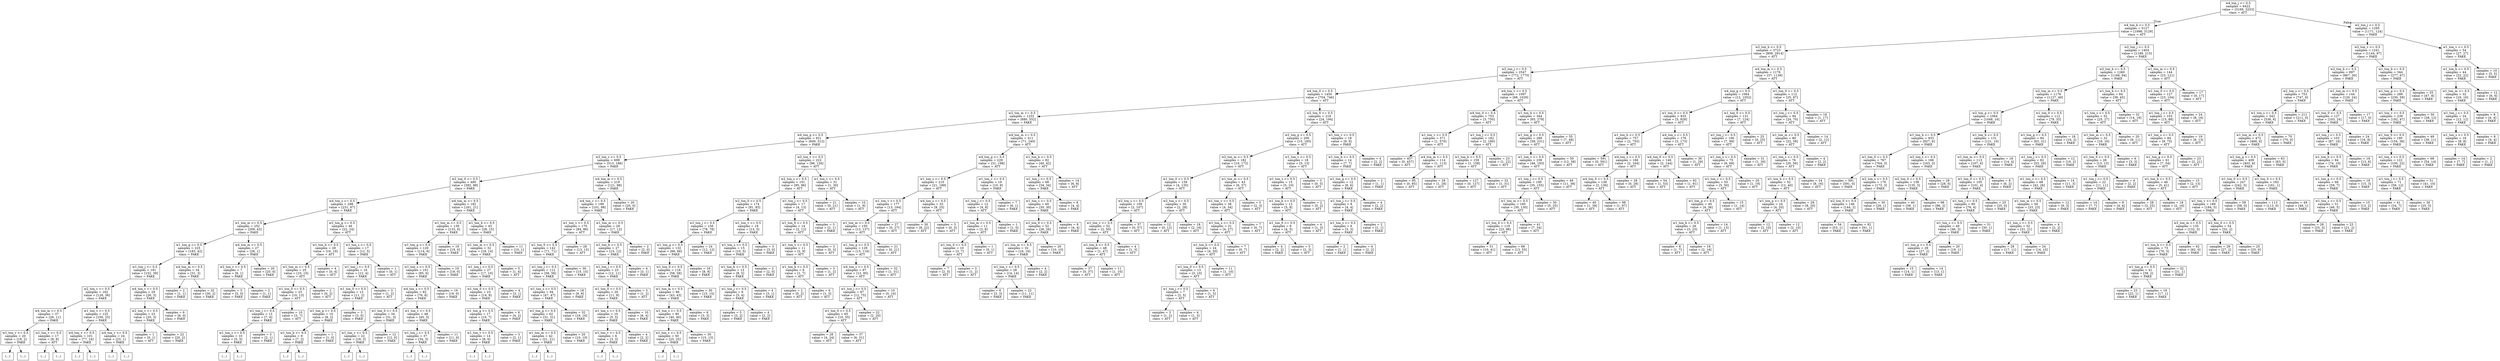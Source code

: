 digraph Tree {
node [shape=box];
0 [label="w4_ton_j <= 0.5\nsamples = 6422\nvalue = [3169, 3253]\nclass = ATT"];
1 [label="w4_ton_b <= 0.5\nsamples = 5127\nvalue = [1998, 3129]\nclass = ATT"];
0 -> 1  [headlabel="True", labelangle=45, labeldistance="2.5"];
2 [label="w2_ton_b <= 0.5\nsamples = 3723\nvalue = [809, 2914]\nclass = ATT"];
1 -> 2;
3 [label="w2_ton_j <= 0.5\nsamples = 2547\nvalue = [772, 1775]\nclass = ATT"];
2 -> 3;
4 [label="w4_ton_0 <= 0.5\nsamples = 1450\nvalue = [704, 746]\nclass = ATT"];
3 -> 4;
5 [label="w2_ton_m <= 0.5\nsamples = 1232\nvalue = [680, 552]\nclass = FAKE"];
4 -> 5;
6 [label="w4_ton_g <= 0.5\nsamples = 921\nvalue = [609, 312]\nclass = FAKE"];
5 -> 6;
7 [label="w2_ton_s <= 0.5\nsamples = 699\nvalue = [513, 186]\nclass = FAKE"];
6 -> 7;
8 [label="w2_ton_0 <= 0.5\nsamples = 480\nvalue = [392, 88]\nclass = FAKE"];
7 -> 8;
9 [label="w4_ton_s <= 0.5\nsamples = 298\nvalue = [231, 67]\nclass = FAKE"];
8 -> 9;
10 [label="w1_ton_m <= 0.5\nsamples = 252\nvalue = [209, 43]\nclass = FAKE"];
9 -> 10;
11 [label="w1_ton_g <= 0.5\nsamples = 225\nvalue = [183, 42]\nclass = FAKE"];
10 -> 11;
12 [label="w1_ton_j <= 0.5\nsamples = 191\nvalue = [152, 39]\nclass = FAKE"];
11 -> 12;
13 [label="w2_ton_v <= 0.5\nsamples = 162\nvalue = [126, 36]\nclass = FAKE"];
12 -> 13;
14 [label="w4_ton_m <= 0.5\nsamples = 37\nvalue = [26, 11]\nclass = FAKE"];
13 -> 14;
15 [label="w1_ton_v <= 0.5\nsamples = 20\nvalue = [18, 2]\nclass = FAKE"];
14 -> 15;
16 [label="(...)"];
15 -> 16;
17 [label="(...)"];
15 -> 17;
18 [label="w1_ton_v <= 0.5\nsamples = 17\nvalue = [8, 9]\nclass = ATT"];
14 -> 18;
19 [label="(...)"];
18 -> 19;
22 [label="(...)"];
18 -> 22;
23 [label="w1_ton_v <= 0.5\nsamples = 125\nvalue = [100, 25]\nclass = FAKE"];
13 -> 23;
24 [label="w4_ton_v <= 0.5\nsamples = 101\nvalue = [77, 24]\nclass = FAKE"];
23 -> 24;
25 [label="(...)"];
24 -> 25;
30 [label="(...)"];
24 -> 30;
35 [label="w4_ton_v <= 0.5\nsamples = 24\nvalue = [23, 1]\nclass = FAKE"];
23 -> 35;
36 [label="(...)"];
35 -> 36;
37 [label="(...)"];
35 -> 37;
38 [label="w4_ton_v <= 0.5\nsamples = 29\nvalue = [26, 3]\nclass = FAKE"];
12 -> 38;
39 [label="w2_ton_v <= 0.5\nsamples = 23\nvalue = [20, 3]\nclass = FAKE"];
38 -> 39;
40 [label="samples = 1\nvalue = [0, 1]\nclass = ATT"];
39 -> 40;
41 [label="samples = 22\nvalue = [20, 2]\nclass = FAKE"];
39 -> 41;
42 [label="samples = 6\nvalue = [6, 0]\nclass = FAKE"];
38 -> 42;
43 [label="w4_ton_m <= 0.5\nsamples = 34\nvalue = [31, 3]\nclass = FAKE"];
11 -> 43;
44 [label="samples = 2\nvalue = [1, 1]\nclass = FAKE"];
43 -> 44;
45 [label="samples = 32\nvalue = [30, 2]\nclass = FAKE"];
43 -> 45;
46 [label="w4_ton_m <= 0.5\nsamples = 27\nvalue = [26, 1]\nclass = FAKE"];
10 -> 46;
47 [label="w2_ton_v <= 0.5\nsamples = 7\nvalue = [6, 1]\nclass = FAKE"];
46 -> 47;
48 [label="samples = 5\nvalue = [5, 0]\nclass = FAKE"];
47 -> 48;
49 [label="samples = 2\nvalue = [1, 1]\nclass = FAKE"];
47 -> 49;
50 [label="samples = 20\nvalue = [20, 0]\nclass = FAKE"];
46 -> 50;
51 [label="w2_ton_g <= 0.5\nsamples = 46\nvalue = [22, 24]\nclass = ATT"];
9 -> 51;
52 [label="w1_ton_b <= 0.5\nsamples = 29\nvalue = [10, 19]\nclass = ATT"];
51 -> 52;
53 [label="w1_ton_m <= 0.5\nsamples = 25\nvalue = [10, 15]\nclass = ATT"];
52 -> 53;
54 [label="w1_ton_0 <= 0.5\nsamples = 23\nvalue = [10, 13]\nclass = ATT"];
53 -> 54;
55 [label="w1_ton_j <= 0.5\nsamples = 13\nvalue = [7, 6]\nclass = FAKE"];
54 -> 55;
56 [label="w1_ton_s <= 0.5\nsamples = 10\nvalue = [5, 5]\nclass = FAKE"];
55 -> 56;
57 [label="(...)"];
56 -> 57;
60 [label="(...)"];
56 -> 60;
61 [label="samples = 3\nvalue = [2, 1]\nclass = FAKE"];
55 -> 61;
62 [label="samples = 10\nvalue = [3, 7]\nclass = ATT"];
54 -> 62;
63 [label="samples = 2\nvalue = [0, 2]\nclass = ATT"];
53 -> 63;
64 [label="samples = 4\nvalue = [0, 4]\nclass = ATT"];
52 -> 64;
65 [label="w1_ton_s <= 0.5\nsamples = 17\nvalue = [12, 5]\nclass = FAKE"];
51 -> 65;
66 [label="w1_ton_j <= 0.5\nsamples = 16\nvalue = [12, 4]\nclass = FAKE"];
65 -> 66;
67 [label="w1_ton_0 <= 0.5\nsamples = 13\nvalue = [11, 2]\nclass = FAKE"];
66 -> 67;
68 [label="w1_ton_g <= 0.5\nsamples = 10\nvalue = [8, 2]\nclass = FAKE"];
67 -> 68;
69 [label="w1_ton_b <= 0.5\nsamples = 9\nvalue = [7, 2]\nclass = FAKE"];
68 -> 69;
70 [label="(...)"];
69 -> 70;
71 [label="(...)"];
69 -> 71;
72 [label="samples = 1\nvalue = [1, 0]\nclass = FAKE"];
68 -> 72;
73 [label="samples = 3\nvalue = [3, 0]\nclass = FAKE"];
67 -> 73;
74 [label="samples = 3\nvalue = [1, 2]\nclass = ATT"];
66 -> 74;
75 [label="samples = 1\nvalue = [0, 1]\nclass = ATT"];
65 -> 75;
76 [label="w4_ton_m <= 0.5\nsamples = 182\nvalue = [161, 21]\nclass = FAKE"];
8 -> 76;
77 [label="w1_ton_m <= 0.5\nsamples = 139\nvalue = [133, 6]\nclass = FAKE"];
76 -> 77;
78 [label="w1_ton_g <= 0.5\nsamples = 120\nvalue = [114, 6]\nclass = FAKE"];
77 -> 78;
79 [label="w1_ton_s <= 0.5\nsamples = 101\nvalue = [95, 6]\nclass = FAKE"];
78 -> 79;
80 [label="w4_ton_s <= 0.5\nsamples = 82\nvalue = [76, 6]\nclass = FAKE"];
79 -> 80;
81 [label="w1_ton_0 <= 0.5\nsamples = 34\nvalue = [31, 3]\nclass = FAKE"];
80 -> 81;
82 [label="w1_ton_v <= 0.5\nsamples = 22\nvalue = [19, 3]\nclass = FAKE"];
81 -> 82;
83 [label="(...)"];
82 -> 83;
86 [label="(...)"];
82 -> 86;
87 [label="samples = 12\nvalue = [12, 0]\nclass = FAKE"];
81 -> 87;
88 [label="w1_ton_v <= 0.5\nsamples = 48\nvalue = [45, 3]\nclass = FAKE"];
80 -> 88;
89 [label="w1_ton_j <= 0.5\nsamples = 37\nvalue = [34, 3]\nclass = FAKE"];
88 -> 89;
90 [label="(...)"];
89 -> 90;
93 [label="(...)"];
89 -> 93;
94 [label="samples = 11\nvalue = [11, 0]\nclass = FAKE"];
88 -> 94;
95 [label="samples = 19\nvalue = [19, 0]\nclass = FAKE"];
79 -> 95;
96 [label="samples = 19\nvalue = [19, 0]\nclass = FAKE"];
78 -> 96;
97 [label="samples = 19\nvalue = [19, 0]\nclass = FAKE"];
77 -> 97;
98 [label="w1_ton_b <= 0.5\nsamples = 43\nvalue = [28, 15]\nclass = FAKE"];
76 -> 98;
99 [label="w1_ton_m <= 0.5\nsamples = 32\nvalue = [18, 14]\nclass = FAKE"];
98 -> 99;
100 [label="w1_ton_j <= 0.5\nsamples = 27\nvalue = [17, 10]\nclass = FAKE"];
99 -> 100;
101 [label="w1_ton_0 <= 0.5\nsamples = 23\nvalue = [14, 9]\nclass = FAKE"];
100 -> 101;
102 [label="w1_ton_g <= 0.5\nsamples = 17\nvalue = [10, 7]\nclass = FAKE"];
101 -> 102;
103 [label="w1_ton_v <= 0.5\nsamples = 14\nvalue = [8, 6]\nclass = FAKE"];
102 -> 103;
104 [label="(...)"];
103 -> 104;
105 [label="(...)"];
103 -> 105;
106 [label="samples = 3\nvalue = [2, 1]\nclass = FAKE"];
102 -> 106;
107 [label="samples = 6\nvalue = [4, 2]\nclass = FAKE"];
101 -> 107;
108 [label="samples = 4\nvalue = [3, 1]\nclass = FAKE"];
100 -> 108;
109 [label="samples = 5\nvalue = [1, 4]\nclass = ATT"];
99 -> 109;
110 [label="samples = 11\nvalue = [10, 1]\nclass = FAKE"];
98 -> 110;
111 [label="w4_ton_m <= 0.5\nsamples = 219\nvalue = [121, 98]\nclass = FAKE"];
7 -> 111;
112 [label="w4_ton_v <= 0.5\nsamples = 199\nvalue = [101, 98]\nclass = FAKE"];
111 -> 112;
113 [label="w1_ton_v <= 0.5\nsamples = 170\nvalue = [84, 86]\nclass = ATT"];
112 -> 113;
114 [label="w1_ton_0 <= 0.5\nsamples = 142\nvalue = [71, 71]\nclass = FAKE"];
113 -> 114;
115 [label="w1_ton_j <= 0.5\nsamples = 112\nvalue = [56, 56]\nclass = FAKE"];
114 -> 115;
116 [label="w1_ton_s <= 0.5\nsamples = 94\nvalue = [47, 47]\nclass = FAKE"];
115 -> 116;
117 [label="w1_ton_g <= 0.5\nsamples = 62\nvalue = [31, 31]\nclass = FAKE"];
116 -> 117;
118 [label="w1_ton_m <= 0.5\nsamples = 42\nvalue = [21, 21]\nclass = FAKE"];
117 -> 118;
119 [label="(...)"];
118 -> 119;
120 [label="(...)"];
118 -> 120;
121 [label="samples = 20\nvalue = [10, 10]\nclass = FAKE"];
117 -> 121;
122 [label="samples = 32\nvalue = [16, 16]\nclass = FAKE"];
116 -> 122;
123 [label="samples = 18\nvalue = [9, 9]\nclass = FAKE"];
115 -> 123;
124 [label="samples = 30\nvalue = [15, 15]\nclass = FAKE"];
114 -> 124;
125 [label="samples = 28\nvalue = [13, 15]\nclass = ATT"];
113 -> 125;
126 [label="w1_ton_m <= 0.5\nsamples = 29\nvalue = [17, 12]\nclass = FAKE"];
112 -> 126;
127 [label="w1_ton_b <= 0.5\nsamples = 27\nvalue = [15, 12]\nclass = FAKE"];
126 -> 127;
128 [label="w1_ton_j <= 0.5\nsamples = 23\nvalue = [12, 11]\nclass = FAKE"];
127 -> 128;
129 [label="w1_ton_0 <= 0.5\nsamples = 20\nvalue = [11, 9]\nclass = FAKE"];
128 -> 129;
130 [label="w1_ton_s <= 0.5\nsamples = 10\nvalue = [5, 5]\nclass = FAKE"];
129 -> 130;
131 [label="w1_ton_v <= 0.5\nsamples = 6\nvalue = [3, 3]\nclass = FAKE"];
130 -> 131;
132 [label="(...)"];
131 -> 132;
133 [label="(...)"];
131 -> 133;
134 [label="samples = 4\nvalue = [2, 2]\nclass = FAKE"];
130 -> 134;
135 [label="samples = 10\nvalue = [6, 4]\nclass = FAKE"];
129 -> 135;
136 [label="samples = 3\nvalue = [1, 2]\nclass = ATT"];
128 -> 136;
137 [label="samples = 4\nvalue = [3, 1]\nclass = FAKE"];
127 -> 137;
138 [label="samples = 2\nvalue = [2, 0]\nclass = FAKE"];
126 -> 138;
139 [label="samples = 20\nvalue = [20, 0]\nclass = FAKE"];
111 -> 139;
140 [label="w2_ton_v <= 0.5\nsamples = 222\nvalue = [96, 126]\nclass = ATT"];
6 -> 140;
141 [label="w2_ton_s <= 0.5\nsamples = 191\nvalue = [95, 96]\nclass = ATT"];
140 -> 141;
142 [label="w2_ton_0 <= 0.5\nsamples = 174\nvalue = [91, 83]\nclass = FAKE"];
141 -> 142;
143 [label="w1_ton_j <= 0.5\nsamples = 156\nvalue = [78, 78]\nclass = FAKE"];
142 -> 143;
144 [label="w1_ton_g <= 0.5\nsamples = 132\nvalue = [66, 66]\nclass = FAKE"];
143 -> 144;
145 [label="w1_ton_0 <= 0.5\nsamples = 116\nvalue = [58, 58]\nclass = FAKE"];
144 -> 145;
146 [label="w1_ton_m <= 0.5\nsamples = 86\nvalue = [43, 43]\nclass = FAKE"];
145 -> 146;
147 [label="w1_ton_s <= 0.5\nsamples = 80\nvalue = [40, 40]\nclass = FAKE"];
146 -> 147;
148 [label="w1_ton_v <= 0.5\nsamples = 50\nvalue = [25, 25]\nclass = FAKE"];
147 -> 148;
149 [label="(...)"];
148 -> 149;
150 [label="(...)"];
148 -> 150;
151 [label="samples = 30\nvalue = [15, 15]\nclass = FAKE"];
147 -> 151;
152 [label="samples = 6\nvalue = [3, 3]\nclass = FAKE"];
146 -> 152;
153 [label="samples = 30\nvalue = [15, 15]\nclass = FAKE"];
145 -> 153;
154 [label="samples = 16\nvalue = [8, 8]\nclass = FAKE"];
144 -> 154;
155 [label="samples = 24\nvalue = [12, 12]\nclass = FAKE"];
143 -> 155;
156 [label="w1_ton_v <= 0.5\nsamples = 18\nvalue = [13, 5]\nclass = FAKE"];
142 -> 156;
157 [label="w1_ton_s <= 0.5\nsamples = 15\nvalue = [10, 5]\nclass = FAKE"];
156 -> 157;
158 [label="w1_ton_b <= 0.5\nsamples = 13\nvalue = [8, 5]\nclass = FAKE"];
157 -> 158;
159 [label="w1_ton_j <= 0.5\nsamples = 9\nvalue = [5, 4]\nclass = FAKE"];
158 -> 159;
160 [label="samples = 5\nvalue = [3, 2]\nclass = FAKE"];
159 -> 160;
161 [label="samples = 4\nvalue = [2, 2]\nclass = FAKE"];
159 -> 161;
162 [label="samples = 4\nvalue = [3, 1]\nclass = FAKE"];
158 -> 162;
163 [label="samples = 2\nvalue = [2, 0]\nclass = FAKE"];
157 -> 163;
164 [label="samples = 3\nvalue = [3, 0]\nclass = FAKE"];
156 -> 164;
165 [label="w1_ton_j <= 0.5\nsamples = 17\nvalue = [4, 13]\nclass = ATT"];
141 -> 165;
166 [label="w1_ton_0 <= 0.5\nsamples = 14\nvalue = [2, 12]\nclass = ATT"];
165 -> 166;
167 [label="w1_ton_v <= 0.5\nsamples = 11\nvalue = [2, 9]\nclass = ATT"];
166 -> 167;
168 [label="w1_ton_b <= 0.5\nsamples = 8\nvalue = [1, 7]\nclass = ATT"];
167 -> 168;
169 [label="samples = 2\nvalue = [0, 2]\nclass = ATT"];
168 -> 169;
170 [label="samples = 6\nvalue = [1, 5]\nclass = ATT"];
168 -> 170;
171 [label="samples = 3\nvalue = [1, 2]\nclass = ATT"];
167 -> 171;
172 [label="samples = 3\nvalue = [0, 3]\nclass = ATT"];
166 -> 172;
173 [label="samples = 3\nvalue = [2, 1]\nclass = FAKE"];
165 -> 173;
174 [label="w1_ton_v <= 0.5\nsamples = 31\nvalue = [1, 30]\nclass = ATT"];
140 -> 174;
175 [label="samples = 21\nvalue = [0, 21]\nclass = ATT"];
174 -> 175;
176 [label="samples = 10\nvalue = [1, 9]\nclass = ATT"];
174 -> 176;
177 [label="w4_ton_m <= 0.5\nsamples = 311\nvalue = [71, 240]\nclass = ATT"];
5 -> 177;
178 [label="w4_ton_g <= 0.5\nsamples = 229\nvalue = [31, 198]\nclass = ATT"];
177 -> 178;
179 [label="w1_ton_s <= 0.5\nsamples = 210\nvalue = [21, 189]\nclass = ATT"];
178 -> 179;
180 [label="w1_ton_v <= 0.5\nsamples = 177\nvalue = [13, 164]\nclass = ATT"];
179 -> 180;
181 [label="w1_ton_m <= 0.5\nsamples = 150\nvalue = [13, 137]\nclass = ATT"];
180 -> 181;
182 [label="w1_ton_g <= 0.5\nsamples = 129\nvalue = [13, 116]\nclass = ATT"];
181 -> 182;
183 [label="w4_ton_s <= 0.5\nsamples = 97\nvalue = [12, 85]\nclass = ATT"];
182 -> 183;
184 [label="w1_ton_j <= 0.5\nsamples = 87\nvalue = [12, 75]\nclass = ATT"];
183 -> 184;
185 [label="w1_ton_0 <= 0.5\nsamples = 65\nvalue = [10, 55]\nclass = ATT"];
184 -> 185;
186 [label="samples = 28\nvalue = [4, 24]\nclass = ATT"];
185 -> 186;
187 [label="samples = 37\nvalue = [6, 31]\nclass = ATT"];
185 -> 187;
188 [label="samples = 22\nvalue = [2, 20]\nclass = ATT"];
184 -> 188;
189 [label="samples = 10\nvalue = [0, 10]\nclass = ATT"];
183 -> 189;
190 [label="samples = 32\nvalue = [1, 31]\nclass = ATT"];
182 -> 190;
191 [label="samples = 21\nvalue = [0, 21]\nclass = ATT"];
181 -> 191;
192 [label="samples = 27\nvalue = [0, 27]\nclass = ATT"];
180 -> 192;
193 [label="w4_ton_s <= 0.5\nsamples = 33\nvalue = [8, 25]\nclass = ATT"];
179 -> 193;
194 [label="samples = 30\nvalue = [8, 22]\nclass = ATT"];
193 -> 194;
195 [label="samples = 3\nvalue = [0, 3]\nclass = ATT"];
193 -> 195;
196 [label="w1_ton_v <= 0.5\nsamples = 19\nvalue = [10, 9]\nclass = FAKE"];
178 -> 196;
197 [label="w1_ton_j <= 0.5\nsamples = 12\nvalue = [4, 8]\nclass = ATT"];
196 -> 197;
198 [label="w1_ton_m <= 0.5\nsamples = 11\nvalue = [3, 8]\nclass = ATT"];
197 -> 198;
199 [label="w1_ton_0 <= 0.5\nsamples = 10\nvalue = [3, 7]\nclass = ATT"];
198 -> 199;
200 [label="samples = 7\nvalue = [2, 5]\nclass = ATT"];
199 -> 200;
201 [label="samples = 3\nvalue = [1, 2]\nclass = ATT"];
199 -> 201;
202 [label="samples = 1\nvalue = [0, 1]\nclass = ATT"];
198 -> 202;
203 [label="samples = 1\nvalue = [1, 0]\nclass = FAKE"];
197 -> 203;
204 [label="samples = 7\nvalue = [6, 1]\nclass = FAKE"];
196 -> 204;
205 [label="w1_ton_b <= 0.5\nsamples = 82\nvalue = [40, 42]\nclass = ATT"];
177 -> 205;
206 [label="w1_ton_j <= 0.5\nsamples = 68\nvalue = [34, 34]\nclass = FAKE"];
205 -> 206;
207 [label="w1_ton_s <= 0.5\nsamples = 60\nvalue = [30, 30]\nclass = FAKE"];
206 -> 207;
208 [label="w1_ton_0 <= 0.5\nsamples = 52\nvalue = [26, 26]\nclass = FAKE"];
207 -> 208;
209 [label="w1_ton_m <= 0.5\nsamples = 32\nvalue = [16, 16]\nclass = FAKE"];
208 -> 209;
210 [label="w1_ton_v <= 0.5\nsamples = 28\nvalue = [14, 14]\nclass = FAKE"];
209 -> 210;
211 [label="samples = 6\nvalue = [3, 3]\nclass = FAKE"];
210 -> 211;
212 [label="samples = 22\nvalue = [11, 11]\nclass = FAKE"];
210 -> 212;
213 [label="samples = 4\nvalue = [2, 2]\nclass = FAKE"];
209 -> 213;
214 [label="samples = 20\nvalue = [10, 10]\nclass = FAKE"];
208 -> 214;
215 [label="samples = 8\nvalue = [4, 4]\nclass = FAKE"];
207 -> 215;
216 [label="samples = 8\nvalue = [4, 4]\nclass = FAKE"];
206 -> 216;
217 [label="samples = 14\nvalue = [6, 8]\nclass = ATT"];
205 -> 217;
218 [label="w2_ton_0 <= 0.5\nsamples = 218\nvalue = [24, 194]\nclass = ATT"];
4 -> 218;
219 [label="w2_ton_g <= 0.5\nsamples = 200\nvalue = [15, 185]\nclass = ATT"];
218 -> 219;
220 [label="w2_ton_m <= 0.5\nsamples = 182\nvalue = [10, 172]\nclass = ATT"];
219 -> 220;
221 [label="w1_ton_0 <= 0.5\nsamples = 139\nvalue = [4, 135]\nclass = ATT"];
220 -> 221;
222 [label="w2_ton_s <= 0.5\nsamples = 109\nvalue = [2, 107]\nclass = ATT"];
221 -> 222;
223 [label="w1_ton_v <= 0.5\nsamples = 52\nvalue = [2, 50]\nclass = ATT"];
222 -> 223;
224 [label="w1_ton_b <= 0.5\nsamples = 48\nvalue = [1, 47]\nclass = ATT"];
223 -> 224;
225 [label="samples = 37\nvalue = [0, 37]\nclass = ATT"];
224 -> 225;
226 [label="samples = 11\nvalue = [1, 10]\nclass = ATT"];
224 -> 226;
227 [label="samples = 4\nvalue = [1, 3]\nclass = ATT"];
223 -> 227;
228 [label="samples = 57\nvalue = [0, 57]\nclass = ATT"];
222 -> 228;
229 [label="w2_ton_s <= 0.5\nsamples = 30\nvalue = [2, 28]\nclass = ATT"];
221 -> 229;
230 [label="samples = 12\nvalue = [0, 12]\nclass = ATT"];
229 -> 230;
231 [label="samples = 18\nvalue = [2, 16]\nclass = ATT"];
229 -> 231;
232 [label="w1_ton_m <= 0.5\nsamples = 43\nvalue = [6, 37]\nclass = ATT"];
220 -> 232;
233 [label="w1_ton_v <= 0.5\nsamples = 38\nvalue = [4, 34]\nclass = ATT"];
232 -> 233;
234 [label="w1_ton_s <= 0.5\nsamples = 31\nvalue = [4, 27]\nclass = ATT"];
233 -> 234;
235 [label="w1_ton_b <= 0.5\nsamples = 24\nvalue = [4, 20]\nclass = ATT"];
234 -> 235;
236 [label="w1_ton_0 <= 0.5\nsamples = 13\nvalue = [3, 10]\nclass = ATT"];
235 -> 236;
237 [label="w1_ton_j <= 0.5\nsamples = 7\nvalue = [2, 5]\nclass = ATT"];
236 -> 237;
238 [label="samples = 3\nvalue = [1, 2]\nclass = ATT"];
237 -> 238;
239 [label="samples = 4\nvalue = [1, 3]\nclass = ATT"];
237 -> 239;
240 [label="samples = 6\nvalue = [1, 5]\nclass = ATT"];
236 -> 240;
241 [label="samples = 11\nvalue = [1, 10]\nclass = ATT"];
235 -> 241;
242 [label="samples = 7\nvalue = [0, 7]\nclass = ATT"];
234 -> 242;
243 [label="samples = 7\nvalue = [0, 7]\nclass = ATT"];
233 -> 243;
244 [label="samples = 5\nvalue = [2, 3]\nclass = ATT"];
232 -> 244;
245 [label="w1_ton_v <= 0.5\nsamples = 18\nvalue = [5, 13]\nclass = ATT"];
219 -> 245;
246 [label="w1_ton_s <= 0.5\nsamples = 15\nvalue = [5, 10]\nclass = ATT"];
245 -> 246;
247 [label="w1_ton_b <= 0.5\nsamples = 13\nvalue = [5, 8]\nclass = ATT"];
246 -> 247;
248 [label="w1_ton_0 <= 0.5\nsamples = 9\nvalue = [4, 5]\nclass = ATT"];
247 -> 248;
249 [label="samples = 4\nvalue = [2, 2]\nclass = FAKE"];
248 -> 249;
250 [label="samples = 5\nvalue = [2, 3]\nclass = ATT"];
248 -> 250;
251 [label="samples = 4\nvalue = [1, 3]\nclass = ATT"];
247 -> 251;
252 [label="samples = 2\nvalue = [0, 2]\nclass = ATT"];
246 -> 252;
253 [label="samples = 3\nvalue = [0, 3]\nclass = ATT"];
245 -> 253;
254 [label="w1_ton_v <= 0.5\nsamples = 18\nvalue = [9, 9]\nclass = FAKE"];
218 -> 254;
255 [label="w1_ton_b <= 0.5\nsamples = 14\nvalue = [7, 7]\nclass = FAKE"];
254 -> 255;
256 [label="w1_ton_g <= 0.5\nsamples = 12\nvalue = [6, 6]\nclass = FAKE"];
255 -> 256;
257 [label="w1_ton_j <= 0.5\nsamples = 8\nvalue = [4, 4]\nclass = FAKE"];
256 -> 257;
258 [label="w1_ton_s <= 0.5\nsamples = 6\nvalue = [3, 3]\nclass = FAKE"];
257 -> 258;
259 [label="samples = 2\nvalue = [1, 1]\nclass = FAKE"];
258 -> 259;
260 [label="samples = 4\nvalue = [2, 2]\nclass = FAKE"];
258 -> 260;
261 [label="samples = 2\nvalue = [1, 1]\nclass = FAKE"];
257 -> 261;
262 [label="samples = 4\nvalue = [2, 2]\nclass = FAKE"];
256 -> 262;
263 [label="samples = 2\nvalue = [1, 1]\nclass = FAKE"];
255 -> 263;
264 [label="samples = 4\nvalue = [2, 2]\nclass = FAKE"];
254 -> 264;
265 [label="w4_ton_v <= 0.5\nsamples = 1097\nvalue = [68, 1029]\nclass = ATT"];
3 -> 265;
266 [label="w4_ton_0 <= 0.5\nsamples = 753\nvalue = [3, 750]\nclass = ATT"];
265 -> 266;
267 [label="w1_ton_v <= 0.5\nsamples = 571\nvalue = [1, 570]\nclass = ATT"];
266 -> 267;
268 [label="samples = 457\nvalue = [0, 457]\nclass = ATT"];
267 -> 268;
269 [label="w4_ton_m <= 0.5\nsamples = 114\nvalue = [1, 113]\nclass = ATT"];
267 -> 269;
270 [label="samples = 85\nvalue = [0, 85]\nclass = ATT"];
269 -> 270;
271 [label="samples = 29\nvalue = [1, 28]\nclass = ATT"];
269 -> 271;
272 [label="w1_ton_j <= 0.5\nsamples = 182\nvalue = [2, 180]\nclass = ATT"];
266 -> 272;
273 [label="w1_ton_b <= 0.5\nsamples = 159\nvalue = [1, 158]\nclass = ATT"];
272 -> 273;
274 [label="samples = 127\nvalue = [0, 127]\nclass = ATT"];
273 -> 274;
275 [label="samples = 32\nvalue = [1, 31]\nclass = ATT"];
273 -> 275;
276 [label="samples = 23\nvalue = [1, 22]\nclass = ATT"];
272 -> 276;
277 [label="w1_ton_b <= 0.5\nsamples = 344\nvalue = [65, 279]\nclass = ATT"];
265 -> 277;
278 [label="w1_ton_g <= 0.5\nsamples = 289\nvalue = [58, 231]\nclass = ATT"];
277 -> 278;
279 [label="w1_ton_v <= 0.5\nsamples = 239\nvalue = [46, 193]\nclass = ATT"];
278 -> 279;
280 [label="w1_ton_j <= 0.5\nsamples = 190\nvalue = [35, 155]\nclass = ATT"];
279 -> 280;
281 [label="w1_ton_m <= 0.5\nsamples = 160\nvalue = [30, 130]\nclass = ATT"];
280 -> 281;
282 [label="w1_ton_0 <= 0.5\nsamples = 119\nvalue = [23, 96]\nclass = ATT"];
281 -> 282;
283 [label="samples = 51\nvalue = [10, 41]\nclass = ATT"];
282 -> 283;
284 [label="samples = 68\nvalue = [13, 55]\nclass = ATT"];
282 -> 284;
285 [label="samples = 41\nvalue = [7, 34]\nclass = ATT"];
281 -> 285;
286 [label="samples = 30\nvalue = [5, 25]\nclass = ATT"];
280 -> 286;
287 [label="samples = 49\nvalue = [11, 38]\nclass = ATT"];
279 -> 287;
288 [label="samples = 50\nvalue = [12, 38]\nclass = ATT"];
278 -> 288;
289 [label="samples = 55\nvalue = [7, 48]\nclass = ATT"];
277 -> 289;
290 [label="w4_ton_m <= 0.5\nsamples = 1176\nvalue = [37, 1139]\nclass = ATT"];
2 -> 290;
291 [label="w4_ton_g <= 0.5\nsamples = 1064\nvalue = [12, 1052]\nclass = ATT"];
290 -> 291;
292 [label="w1_ton_0 <= 0.5\nsamples = 933\nvalue = [5, 928]\nclass = ATT"];
291 -> 292;
293 [label="w1_ton_b <= 0.5\nsamples = 757\nvalue = [2, 755]\nclass = ATT"];
292 -> 293;
294 [label="samples = 591\nvalue = [0, 591]\nclass = ATT"];
293 -> 294;
295 [label="w4_ton_s <= 0.5\nsamples = 166\nvalue = [2, 164]\nclass = ATT"];
293 -> 295;
296 [label="w4_ton_0 <= 0.5\nsamples = 138\nvalue = [2, 136]\nclass = ATT"];
295 -> 296;
297 [label="samples = 40\nvalue = [1, 39]\nclass = ATT"];
296 -> 297;
298 [label="samples = 98\nvalue = [1, 97]\nclass = ATT"];
296 -> 298;
299 [label="samples = 28\nvalue = [0, 28]\nclass = ATT"];
295 -> 299;
300 [label="w4_ton_s <= 0.5\nsamples = 176\nvalue = [3, 173]\nclass = ATT"];
292 -> 300;
301 [label="w4_ton_0 <= 0.5\nsamples = 146\nvalue = [2, 144]\nclass = ATT"];
300 -> 301;
302 [label="samples = 54\nvalue = [1, 53]\nclass = ATT"];
301 -> 302;
303 [label="samples = 92\nvalue = [1, 91]\nclass = ATT"];
301 -> 303;
304 [label="samples = 30\nvalue = [1, 29]\nclass = ATT"];
300 -> 304;
305 [label="w1_ton_0 <= 0.5\nsamples = 131\nvalue = [7, 124]\nclass = ATT"];
291 -> 305;
306 [label="w1_ton_j <= 0.5\nsamples = 106\nvalue = [7, 99]\nclass = ATT"];
305 -> 306;
307 [label="w1_ton_s <= 0.5\nsamples = 75\nvalue = [6, 69]\nclass = ATT"];
306 -> 307;
308 [label="w1_ton_v <= 0.5\nsamples = 55\nvalue = [5, 50]\nclass = ATT"];
307 -> 308;
309 [label="w1_ton_g <= 0.5\nsamples = 40\nvalue = [4, 36]\nclass = ATT"];
308 -> 309;
310 [label="w1_ton_b <= 0.5\nsamples = 26\nvalue = [3, 23]\nclass = ATT"];
309 -> 310;
311 [label="samples = 8\nvalue = [1, 7]\nclass = ATT"];
310 -> 311;
312 [label="samples = 18\nvalue = [2, 16]\nclass = ATT"];
310 -> 312;
313 [label="samples = 14\nvalue = [1, 13]\nclass = ATT"];
309 -> 313;
314 [label="samples = 15\nvalue = [1, 14]\nclass = ATT"];
308 -> 314;
315 [label="samples = 20\nvalue = [1, 19]\nclass = ATT"];
307 -> 315;
316 [label="samples = 31\nvalue = [1, 30]\nclass = ATT"];
306 -> 316;
317 [label="samples = 25\nvalue = [0, 25]\nclass = ATT"];
305 -> 317;
318 [label="w1_ton_0 <= 0.5\nsamples = 112\nvalue = [25, 87]\nclass = ATT"];
290 -> 318;
319 [label="w1_ton_j <= 0.5\nsamples = 94\nvalue = [24, 70]\nclass = ATT"];
318 -> 319;
320 [label="w1_ton_m <= 0.5\nsamples = 80\nvalue = [22, 58]\nclass = ATT"];
319 -> 320;
321 [label="w1_ton_s <= 0.5\nsamples = 76\nvalue = [20, 56]\nclass = ATT"];
320 -> 321;
322 [label="w1_ton_b <= 0.5\nsamples = 52\nvalue = [12, 40]\nclass = ATT"];
321 -> 322;
323 [label="w1_ton_g <= 0.5\nsamples = 24\nvalue = [4, 20]\nclass = ATT"];
322 -> 323;
324 [label="samples = 12\nvalue = [2, 10]\nclass = ATT"];
323 -> 324;
325 [label="samples = 12\nvalue = [2, 10]\nclass = ATT"];
323 -> 325;
326 [label="samples = 28\nvalue = [8, 20]\nclass = ATT"];
322 -> 326;
327 [label="samples = 24\nvalue = [8, 16]\nclass = ATT"];
321 -> 327;
328 [label="samples = 4\nvalue = [2, 2]\nclass = FAKE"];
320 -> 328;
329 [label="samples = 14\nvalue = [2, 12]\nclass = ATT"];
319 -> 329;
330 [label="samples = 18\nvalue = [1, 17]\nclass = ATT"];
318 -> 330;
331 [label="w2_ton_j <= 0.5\nsamples = 1404\nvalue = [1189, 215]\nclass = FAKE"];
1 -> 331;
332 [label="w2_ton_b <= 0.5\nsamples = 1260\nvalue = [1166, 94]\nclass = FAKE"];
331 -> 332;
333 [label="w2_ton_m <= 0.5\nsamples = 1176\nvalue = [1127, 49]\nclass = FAKE"];
332 -> 333;
334 [label="w2_ton_g <= 0.5\nsamples = 1064\nvalue = [1048, 16]\nclass = FAKE"];
333 -> 334;
335 [label="w1_ton_b <= 0.5\nsamples = 933\nvalue = [927, 6]\nclass = FAKE"];
334 -> 335;
336 [label="w1_ton_0 <= 0.5\nsamples = 767\nvalue = [764, 3]\nclass = FAKE"];
335 -> 336;
337 [label="samples = 591\nvalue = [591, 0]\nclass = FAKE"];
336 -> 337;
338 [label="w2_ton_s <= 0.5\nsamples = 176\nvalue = [173, 3]\nclass = FAKE"];
336 -> 338;
339 [label="w2_ton_0 <= 0.5\nsamples = 146\nvalue = [144, 2]\nclass = FAKE"];
338 -> 339;
340 [label="samples = 54\nvalue = [53, 1]\nclass = FAKE"];
339 -> 340;
341 [label="samples = 92\nvalue = [91, 1]\nclass = FAKE"];
339 -> 341;
342 [label="samples = 30\nvalue = [29, 1]\nclass = FAKE"];
338 -> 342;
343 [label="w2_ton_s <= 0.5\nsamples = 166\nvalue = [163, 3]\nclass = FAKE"];
335 -> 343;
344 [label="w2_ton_0 <= 0.5\nsamples = 138\nvalue = [135, 3]\nclass = FAKE"];
343 -> 344;
345 [label="samples = 40\nvalue = [39, 1]\nclass = FAKE"];
344 -> 345;
346 [label="samples = 98\nvalue = [96, 2]\nclass = FAKE"];
344 -> 346;
347 [label="samples = 28\nvalue = [28, 0]\nclass = FAKE"];
343 -> 347;
348 [label="w1_ton_b <= 0.5\nsamples = 131\nvalue = [121, 10]\nclass = FAKE"];
334 -> 348;
349 [label="w1_ton_m <= 0.5\nsamples = 113\nvalue = [107, 6]\nclass = FAKE"];
348 -> 349;
350 [label="w1_ton_0 <= 0.5\nsamples = 105\nvalue = [101, 4]\nclass = FAKE"];
349 -> 350;
351 [label="w1_ton_j <= 0.5\nsamples = 80\nvalue = [76, 4]\nclass = FAKE"];
350 -> 351;
352 [label="w1_ton_s <= 0.5\nsamples = 49\nvalue = [46, 3]\nclass = FAKE"];
351 -> 352;
353 [label="w1_ton_g <= 0.5\nsamples = 29\nvalue = [27, 2]\nclass = FAKE"];
352 -> 353;
354 [label="samples = 15\nvalue = [14, 1]\nclass = FAKE"];
353 -> 354;
355 [label="samples = 14\nvalue = [13, 1]\nclass = FAKE"];
353 -> 355;
356 [label="samples = 20\nvalue = [19, 1]\nclass = FAKE"];
352 -> 356;
357 [label="samples = 31\nvalue = [30, 1]\nclass = FAKE"];
351 -> 357;
358 [label="samples = 25\nvalue = [25, 0]\nclass = FAKE"];
350 -> 358;
359 [label="samples = 8\nvalue = [6, 2]\nclass = FAKE"];
349 -> 359;
360 [label="samples = 18\nvalue = [14, 4]\nclass = FAKE"];
348 -> 360;
361 [label="w1_ton_0 <= 0.5\nsamples = 112\nvalue = [79, 33]\nclass = FAKE"];
333 -> 361;
362 [label="w1_ton_g <= 0.5\nsamples = 94\nvalue = [63, 31]\nclass = FAKE"];
361 -> 362;
363 [label="w1_ton_j <= 0.5\nsamples = 82\nvalue = [53, 29]\nclass = FAKE"];
362 -> 363;
364 [label="w1_ton_v <= 0.5\nsamples = 68\nvalue = [42, 26]\nclass = FAKE"];
363 -> 364;
365 [label="w1_ton_m <= 0.5\nsamples = 56\nvalue = [33, 23]\nclass = FAKE"];
364 -> 365;
366 [label="w1_ton_s <= 0.5\nsamples = 52\nvalue = [31, 21]\nclass = FAKE"];
365 -> 366;
367 [label="samples = 28\nvalue = [17, 11]\nclass = FAKE"];
366 -> 367;
368 [label="samples = 24\nvalue = [14, 10]\nclass = FAKE"];
366 -> 368;
369 [label="samples = 4\nvalue = [2, 2]\nclass = FAKE"];
365 -> 369;
370 [label="samples = 12\nvalue = [9, 3]\nclass = FAKE"];
364 -> 370;
371 [label="samples = 14\nvalue = [11, 3]\nclass = FAKE"];
363 -> 371;
372 [label="samples = 12\nvalue = [10, 2]\nclass = FAKE"];
362 -> 372;
373 [label="samples = 18\nvalue = [16, 2]\nclass = FAKE"];
361 -> 373;
374 [label="w1_ton_b <= 0.5\nsamples = 84\nvalue = [39, 45]\nclass = ATT"];
332 -> 374;
375 [label="w1_ton_s <= 0.5\nsamples = 52\nvalue = [25, 27]\nclass = ATT"];
374 -> 375;
376 [label="w1_ton_m <= 0.5\nsamples = 32\nvalue = [16, 16]\nclass = FAKE"];
375 -> 376;
377 [label="w1_ton_0 <= 0.5\nsamples = 26\nvalue = [13, 13]\nclass = FAKE"];
376 -> 377;
378 [label="w1_ton_j <= 0.5\nsamples = 22\nvalue = [11, 11]\nclass = FAKE"];
377 -> 378;
379 [label="samples = 14\nvalue = [7, 7]\nclass = FAKE"];
378 -> 379;
380 [label="samples = 8\nvalue = [4, 4]\nclass = FAKE"];
378 -> 380;
381 [label="samples = 4\nvalue = [2, 2]\nclass = FAKE"];
377 -> 381;
382 [label="samples = 6\nvalue = [3, 3]\nclass = FAKE"];
376 -> 382;
383 [label="samples = 20\nvalue = [9, 11]\nclass = ATT"];
375 -> 383;
384 [label="samples = 32\nvalue = [14, 18]\nclass = ATT"];
374 -> 384;
385 [label="w1_ton_m <= 0.5\nsamples = 144\nvalue = [23, 121]\nclass = ATT"];
331 -> 385;
386 [label="w1_ton_0 <= 0.5\nsamples = 127\nvalue = [23, 104]\nclass = ATT"];
385 -> 386;
387 [label="w1_ton_j <= 0.5\nsamples = 103\nvalue = [15, 88]\nclass = ATT"];
386 -> 387;
388 [label="w1_ton_s <= 0.5\nsamples = 84\nvalue = [9, 75]\nclass = ATT"];
387 -> 388;
389 [label="w1_ton_g <= 0.5\nsamples = 61\nvalue = [7, 54]\nclass = ATT"];
388 -> 389;
390 [label="w1_ton_b <= 0.5\nsamples = 46\nvalue = [5, 41]\nclass = ATT"];
389 -> 390;
391 [label="samples = 28\nvalue = [3, 25]\nclass = ATT"];
390 -> 391;
392 [label="samples = 18\nvalue = [2, 16]\nclass = ATT"];
390 -> 392;
393 [label="samples = 15\nvalue = [2, 13]\nclass = ATT"];
389 -> 393;
394 [label="samples = 23\nvalue = [2, 21]\nclass = ATT"];
388 -> 394;
395 [label="samples = 19\nvalue = [6, 13]\nclass = ATT"];
387 -> 395;
396 [label="samples = 24\nvalue = [8, 16]\nclass = ATT"];
386 -> 396;
397 [label="samples = 17\nvalue = [0, 17]\nclass = ATT"];
385 -> 397;
398 [label="w2_ton_j <= 0.5\nsamples = 1295\nvalue = [1171, 124]\nclass = FAKE"];
0 -> 398  [headlabel="False", labelangle="-45", labeldistance="2.5"];
399 [label="w2_ton_v <= 0.5\nsamples = 1241\nvalue = [1144, 97]\nclass = FAKE"];
398 -> 399;
400 [label="w2_ton_b <= 0.5\nsamples = 897\nvalue = [867, 30]\nclass = FAKE"];
399 -> 400;
401 [label="w2_ton_s <= 0.5\nsamples = 753\nvalue = [747, 6]\nclass = FAKE"];
400 -> 401;
402 [label="w1_ton_s <= 0.5\nsamples = 542\nvalue = [536, 6]\nclass = FAKE"];
401 -> 402;
403 [label="w1_ton_m <= 0.5\nsamples = 472\nvalue = [466, 6]\nclass = FAKE"];
402 -> 403;
404 [label="w2_ton_g <= 0.5\nsamples = 409\nvalue = [403, 6]\nclass = FAKE"];
403 -> 404;
405 [label="w1_ton_0 <= 0.5\nsamples = 247\nvalue = [242, 5]\nclass = FAKE"];
404 -> 405;
406 [label="w1_ton_v <= 0.5\nsamples = 189\nvalue = [184, 5]\nclass = FAKE"];
405 -> 406;
407 [label="w2_ton_m <= 0.5\nsamples = 135\nvalue = [132, 3]\nclass = FAKE"];
406 -> 407;
408 [label="w1_ton_b <= 0.5\nsamples = 73\nvalue = [70, 3]\nclass = FAKE"];
407 -> 408;
409 [label="w1_ton_g <= 0.5\nsamples = 41\nvalue = [39, 2]\nclass = FAKE"];
408 -> 409;
410 [label="samples = 23\nvalue = [22, 1]\nclass = FAKE"];
409 -> 410;
411 [label="samples = 18\nvalue = [17, 1]\nclass = FAKE"];
409 -> 411;
412 [label="samples = 32\nvalue = [31, 1]\nclass = FAKE"];
408 -> 412;
413 [label="samples = 62\nvalue = [62, 0]\nclass = FAKE"];
407 -> 413;
414 [label="w2_ton_0 <= 0.5\nsamples = 54\nvalue = [52, 2]\nclass = FAKE"];
406 -> 414;
415 [label="samples = 29\nvalue = [27, 2]\nclass = FAKE"];
414 -> 415;
416 [label="samples = 25\nvalue = [25, 0]\nclass = FAKE"];
414 -> 416;
417 [label="samples = 58\nvalue = [58, 0]\nclass = FAKE"];
405 -> 417;
418 [label="w1_ton_0 <= 0.5\nsamples = 162\nvalue = [161, 1]\nclass = FAKE"];
404 -> 418;
419 [label="samples = 113\nvalue = [113, 0]\nclass = FAKE"];
418 -> 419;
420 [label="samples = 49\nvalue = [48, 1]\nclass = FAKE"];
418 -> 420;
421 [label="samples = 63\nvalue = [63, 0]\nclass = FAKE"];
403 -> 421;
422 [label="samples = 70\nvalue = [70, 0]\nclass = FAKE"];
402 -> 422;
423 [label="samples = 211\nvalue = [211, 0]\nclass = FAKE"];
401 -> 423;
424 [label="w1_ton_m <= 0.5\nsamples = 144\nvalue = [120, 24]\nclass = FAKE"];
400 -> 424;
425 [label="w1_ton_0 <= 0.5\nsamples = 127\nvalue = [103, 24]\nclass = FAKE"];
424 -> 425;
426 [label="w1_ton_j <= 0.5\nsamples = 103\nvalue = [87, 16]\nclass = FAKE"];
425 -> 426;
427 [label="w1_ton_b <= 0.5\nsamples = 84\nvalue = [74, 10]\nclass = FAKE"];
426 -> 427;
428 [label="w1_ton_g <= 0.5\nsamples = 66\nvalue = [59, 7]\nclass = FAKE"];
427 -> 428;
429 [label="w1_ton_s <= 0.5\nsamples = 51\nvalue = [46, 5]\nclass = FAKE"];
428 -> 429;
430 [label="samples = 28\nvalue = [25, 3]\nclass = FAKE"];
429 -> 430;
431 [label="samples = 23\nvalue = [21, 2]\nclass = FAKE"];
429 -> 431;
432 [label="samples = 15\nvalue = [13, 2]\nclass = FAKE"];
428 -> 432;
433 [label="samples = 18\nvalue = [15, 3]\nclass = FAKE"];
427 -> 433;
434 [label="samples = 19\nvalue = [13, 6]\nclass = FAKE"];
426 -> 434;
435 [label="samples = 24\nvalue = [16, 8]\nclass = FAKE"];
425 -> 435;
436 [label="samples = 17\nvalue = [17, 0]\nclass = FAKE"];
424 -> 436;
437 [label="w1_ton_b <= 0.5\nsamples = 344\nvalue = [277, 67]\nclass = FAKE"];
399 -> 437;
438 [label="w1_ton_g <= 0.5\nsamples = 289\nvalue = [230, 59]\nclass = FAKE"];
437 -> 438;
439 [label="w1_ton_v <= 0.5\nsamples = 239\nvalue = [192, 47]\nclass = FAKE"];
438 -> 439;
440 [label="w1_ton_0 <= 0.5\nsamples = 190\nvalue = [154, 36]\nclass = FAKE"];
439 -> 440;
441 [label="w1_ton_s <= 0.5\nsamples = 122\nvalue = [100, 22]\nclass = FAKE"];
440 -> 441;
442 [label="w1_ton_j <= 0.5\nsamples = 71\nvalue = [59, 12]\nclass = FAKE"];
441 -> 442;
443 [label="samples = 41\nvalue = [34, 7]\nclass = FAKE"];
442 -> 443;
444 [label="samples = 30\nvalue = [25, 5]\nclass = FAKE"];
442 -> 444;
445 [label="samples = 51\nvalue = [41, 10]\nclass = FAKE"];
441 -> 445;
446 [label="samples = 68\nvalue = [54, 14]\nclass = FAKE"];
440 -> 446;
447 [label="samples = 49\nvalue = [38, 11]\nclass = FAKE"];
439 -> 447;
448 [label="samples = 50\nvalue = [38, 12]\nclass = FAKE"];
438 -> 448;
449 [label="samples = 55\nvalue = [47, 8]\nclass = FAKE"];
437 -> 449;
450 [label="w1_ton_v <= 0.5\nsamples = 54\nvalue = [27, 27]\nclass = FAKE"];
398 -> 450;
451 [label="w1_ton_b <= 0.5\nsamples = 44\nvalue = [22, 22]\nclass = FAKE"];
450 -> 451;
452 [label="w1_ton_m <= 0.5\nsamples = 32\nvalue = [16, 16]\nclass = FAKE"];
451 -> 452;
453 [label="w1_ton_j <= 0.5\nsamples = 24\nvalue = [12, 12]\nclass = FAKE"];
452 -> 453;
454 [label="w1_ton_s <= 0.5\nsamples = 16\nvalue = [8, 8]\nclass = FAKE"];
453 -> 454;
455 [label="samples = 14\nvalue = [7, 7]\nclass = FAKE"];
454 -> 455;
456 [label="samples = 2\nvalue = [1, 1]\nclass = FAKE"];
454 -> 456;
457 [label="samples = 8\nvalue = [4, 4]\nclass = FAKE"];
453 -> 457;
458 [label="samples = 8\nvalue = [4, 4]\nclass = FAKE"];
452 -> 458;
459 [label="samples = 12\nvalue = [6, 6]\nclass = FAKE"];
451 -> 459;
460 [label="samples = 10\nvalue = [5, 5]\nclass = FAKE"];
450 -> 460;
}
